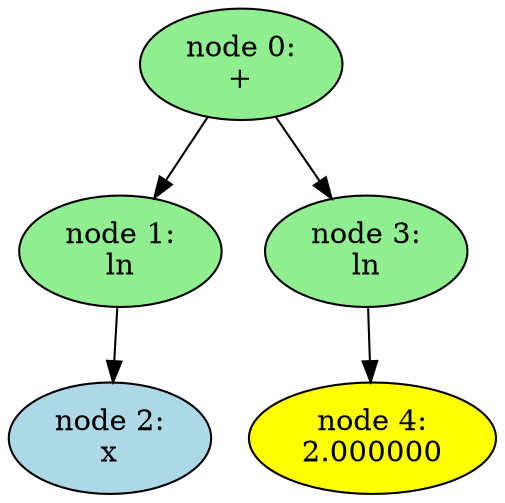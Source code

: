 digraph "output_files/graph8" {
"node 0:
+";
	"node 0:
+"[style="filled",fillcolor="lightgreen"]
	"node 0:
+"->"node 1:
ln";
	"node 1:
ln"[style="filled",fillcolor="lightgreen"]
	"node 1:
ln"->"node 2:
x";
	"node 2:
x"[style="filled",fillcolor="lightblue"]
	"node 0:
+"->"node 3:
ln";
	"node 3:
ln"[style="filled",fillcolor="lightgreen"]
	"node 3:
ln"->"node 4:
2.000000";
	"node 4:
2.000000"[style="filled",fillcolor="yellow"]
}
